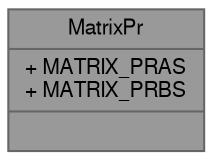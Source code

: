 digraph "MatrixPr"
{
 // LATEX_PDF_SIZE
  bgcolor="transparent";
  edge [fontname=FreeSans,fontsize=10,labelfontname=FreeSans,labelfontsize=10];
  node [fontname=FreeSans,fontsize=10,shape=box,height=0.2,width=0.4];
  Node1 [shape=record,label="{MatrixPr\n|+ MATRIX_PRAS\l+ MATRIX_PRBS\l|}",height=0.2,width=0.4,color="gray40", fillcolor="grey60", style="filled", fontcolor="black",tooltip="MatrixPr hardware registers."];
}
